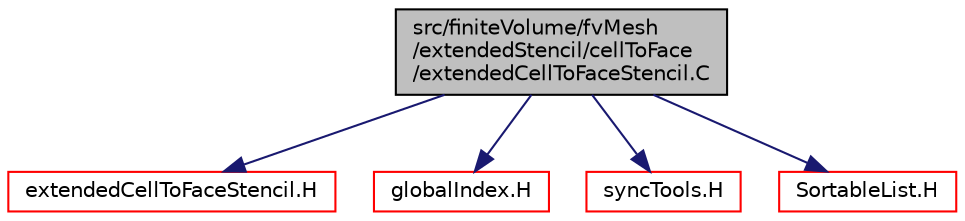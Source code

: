 digraph "src/finiteVolume/fvMesh/extendedStencil/cellToFace/extendedCellToFaceStencil.C"
{
  bgcolor="transparent";
  edge [fontname="Helvetica",fontsize="10",labelfontname="Helvetica",labelfontsize="10"];
  node [fontname="Helvetica",fontsize="10",shape=record];
  Node1 [label="src/finiteVolume/fvMesh\l/extendedStencil/cellToFace\l/extendedCellToFaceStencil.C",height=0.2,width=0.4,color="black", fillcolor="grey75", style="filled", fontcolor="black"];
  Node1 -> Node2 [color="midnightblue",fontsize="10",style="solid",fontname="Helvetica"];
  Node2 [label="extendedCellToFaceStencil.H",height=0.2,width=0.4,color="red",URL="$a05949.html"];
  Node1 -> Node3 [color="midnightblue",fontsize="10",style="solid",fontname="Helvetica"];
  Node3 [label="globalIndex.H",height=0.2,width=0.4,color="red",URL="$a08728.html"];
  Node1 -> Node4 [color="midnightblue",fontsize="10",style="solid",fontname="Helvetica"];
  Node4 [label="syncTools.H",height=0.2,width=0.4,color="red",URL="$a08810.html"];
  Node1 -> Node5 [color="midnightblue",fontsize="10",style="solid",fontname="Helvetica"];
  Node5 [label="SortableList.H",height=0.2,width=0.4,color="red",URL="$a07789.html"];
}
